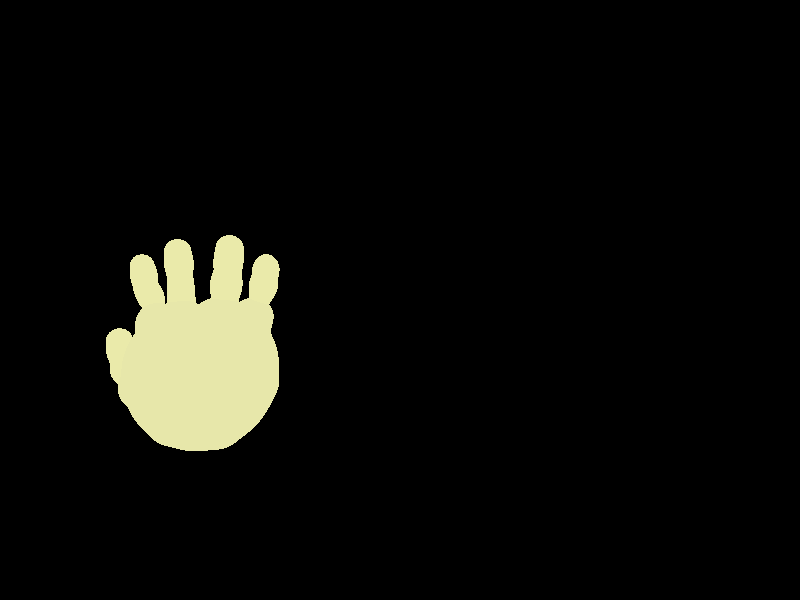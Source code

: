 #include "colors.inc"

camera {
  location <5, .5, -5>
  look_at <0, 2, 5>
}

light_source {
  <0, 50, -50>
  color rgb <1, .7, .7>
}

background { color rgb <0, 0, 0> }  // white background

union{
blob {
    threshold 0.6
    sphere { <-0.3, 0.1, 0>, 0.7, 1 }
    sphere { <0.3, 0.1, 0>, 0.7, 1 }
    sphere { <-0.7, 0.5, 0>, 0.7, 1 }
    sphere { <0.0, 0.5, 0>, 0.7, 1 }
    sphere { <0.7, 0.5, 0>, 0.7, 1 }
    sphere { <-0.5, 1.0, 0>, 0.7, 0.9 }
    sphere { <0.0, 1.0, 0>, 0.65, 0.95}
    sphere { <0.5, 1.0, 0>, 0.7, 1}

    // thumb
    sphere { <-0.9, 0.4, 0>, 0.3, 1}

    // individual fingers
    sphere { <-0.7, 1.2, 0>, 0.3, 1}
    sphere { <-0.3, 1.2, 0>, 0.3, 1}
    sphere { <0.3, 1.2, 0>, 0.28, 1}
    sphere { <0.8, 1.2, 0>, 0.27, 1}

    pigment {color rgb <0.8, 0.8, 0.4>}
}

// thumb
blob
{
   threshold 0.6
   sphere { <-1.1, 0.55, 0>, 0.3, 1}
   sphere { <-1.2, 0.73, 0>, 0.32, 0.95}
   sphere { <-1.3, 0.98, 0>, 0.33, 0.95}
   pigment {color rgb <0.82, 0.82, 0.4>}
}

// finger 1
blob
{
   threshold 0.6
   sphere { <-0.75, 1.4, 0>, 0.30, 0.9}
   sphere { <-0.90, 1.62, 0>, 0.32, 0.95}
   sphere { <-0.98, 1.88, 0>, 0.30, 0.95}
   pigment {color rgb <0.82, 0.82, 0.4>}

}

// finger 2
blob
{
   threshold 0.6
   sphere { <-0.3, 1.4, 0>, 0.35, 0.95}
   sphere { <-0.35, 1.72, 0>, 0.32, 0.95}
   sphere { <-0.4, 1.99, 0>, 0.32, 1}
   pigment {color rgb <0.82, 0.82, 0.4>}

}
// finger 3
blob
{
   threshold 0.6
   sphere { <0.35, 1.4, 0>, 0.35, 0.9}
   sphere { <0.37, 1.67, 0>, 0.32, 0.95}
   sphere { <0.39, 1.95, 0>, 0.32, 1}
   pigment {color rgb <0.82, 0.82, 0.4>}

}

// little finger
blob
{
   threshold 0.6
   sphere { <0.85, 1.4, 0>, 0.29, 0.9}
   sphere { <0.9, 1.59, 0>, 0.26, 0.95}
   sphere { <0.95, 1.72, -0.05>, 0.22, 1}
   pigment {color rgb <0.82, 0.82, 0.4>}

}
rotate <0,0,0>
translate <0, 0, 0>
}